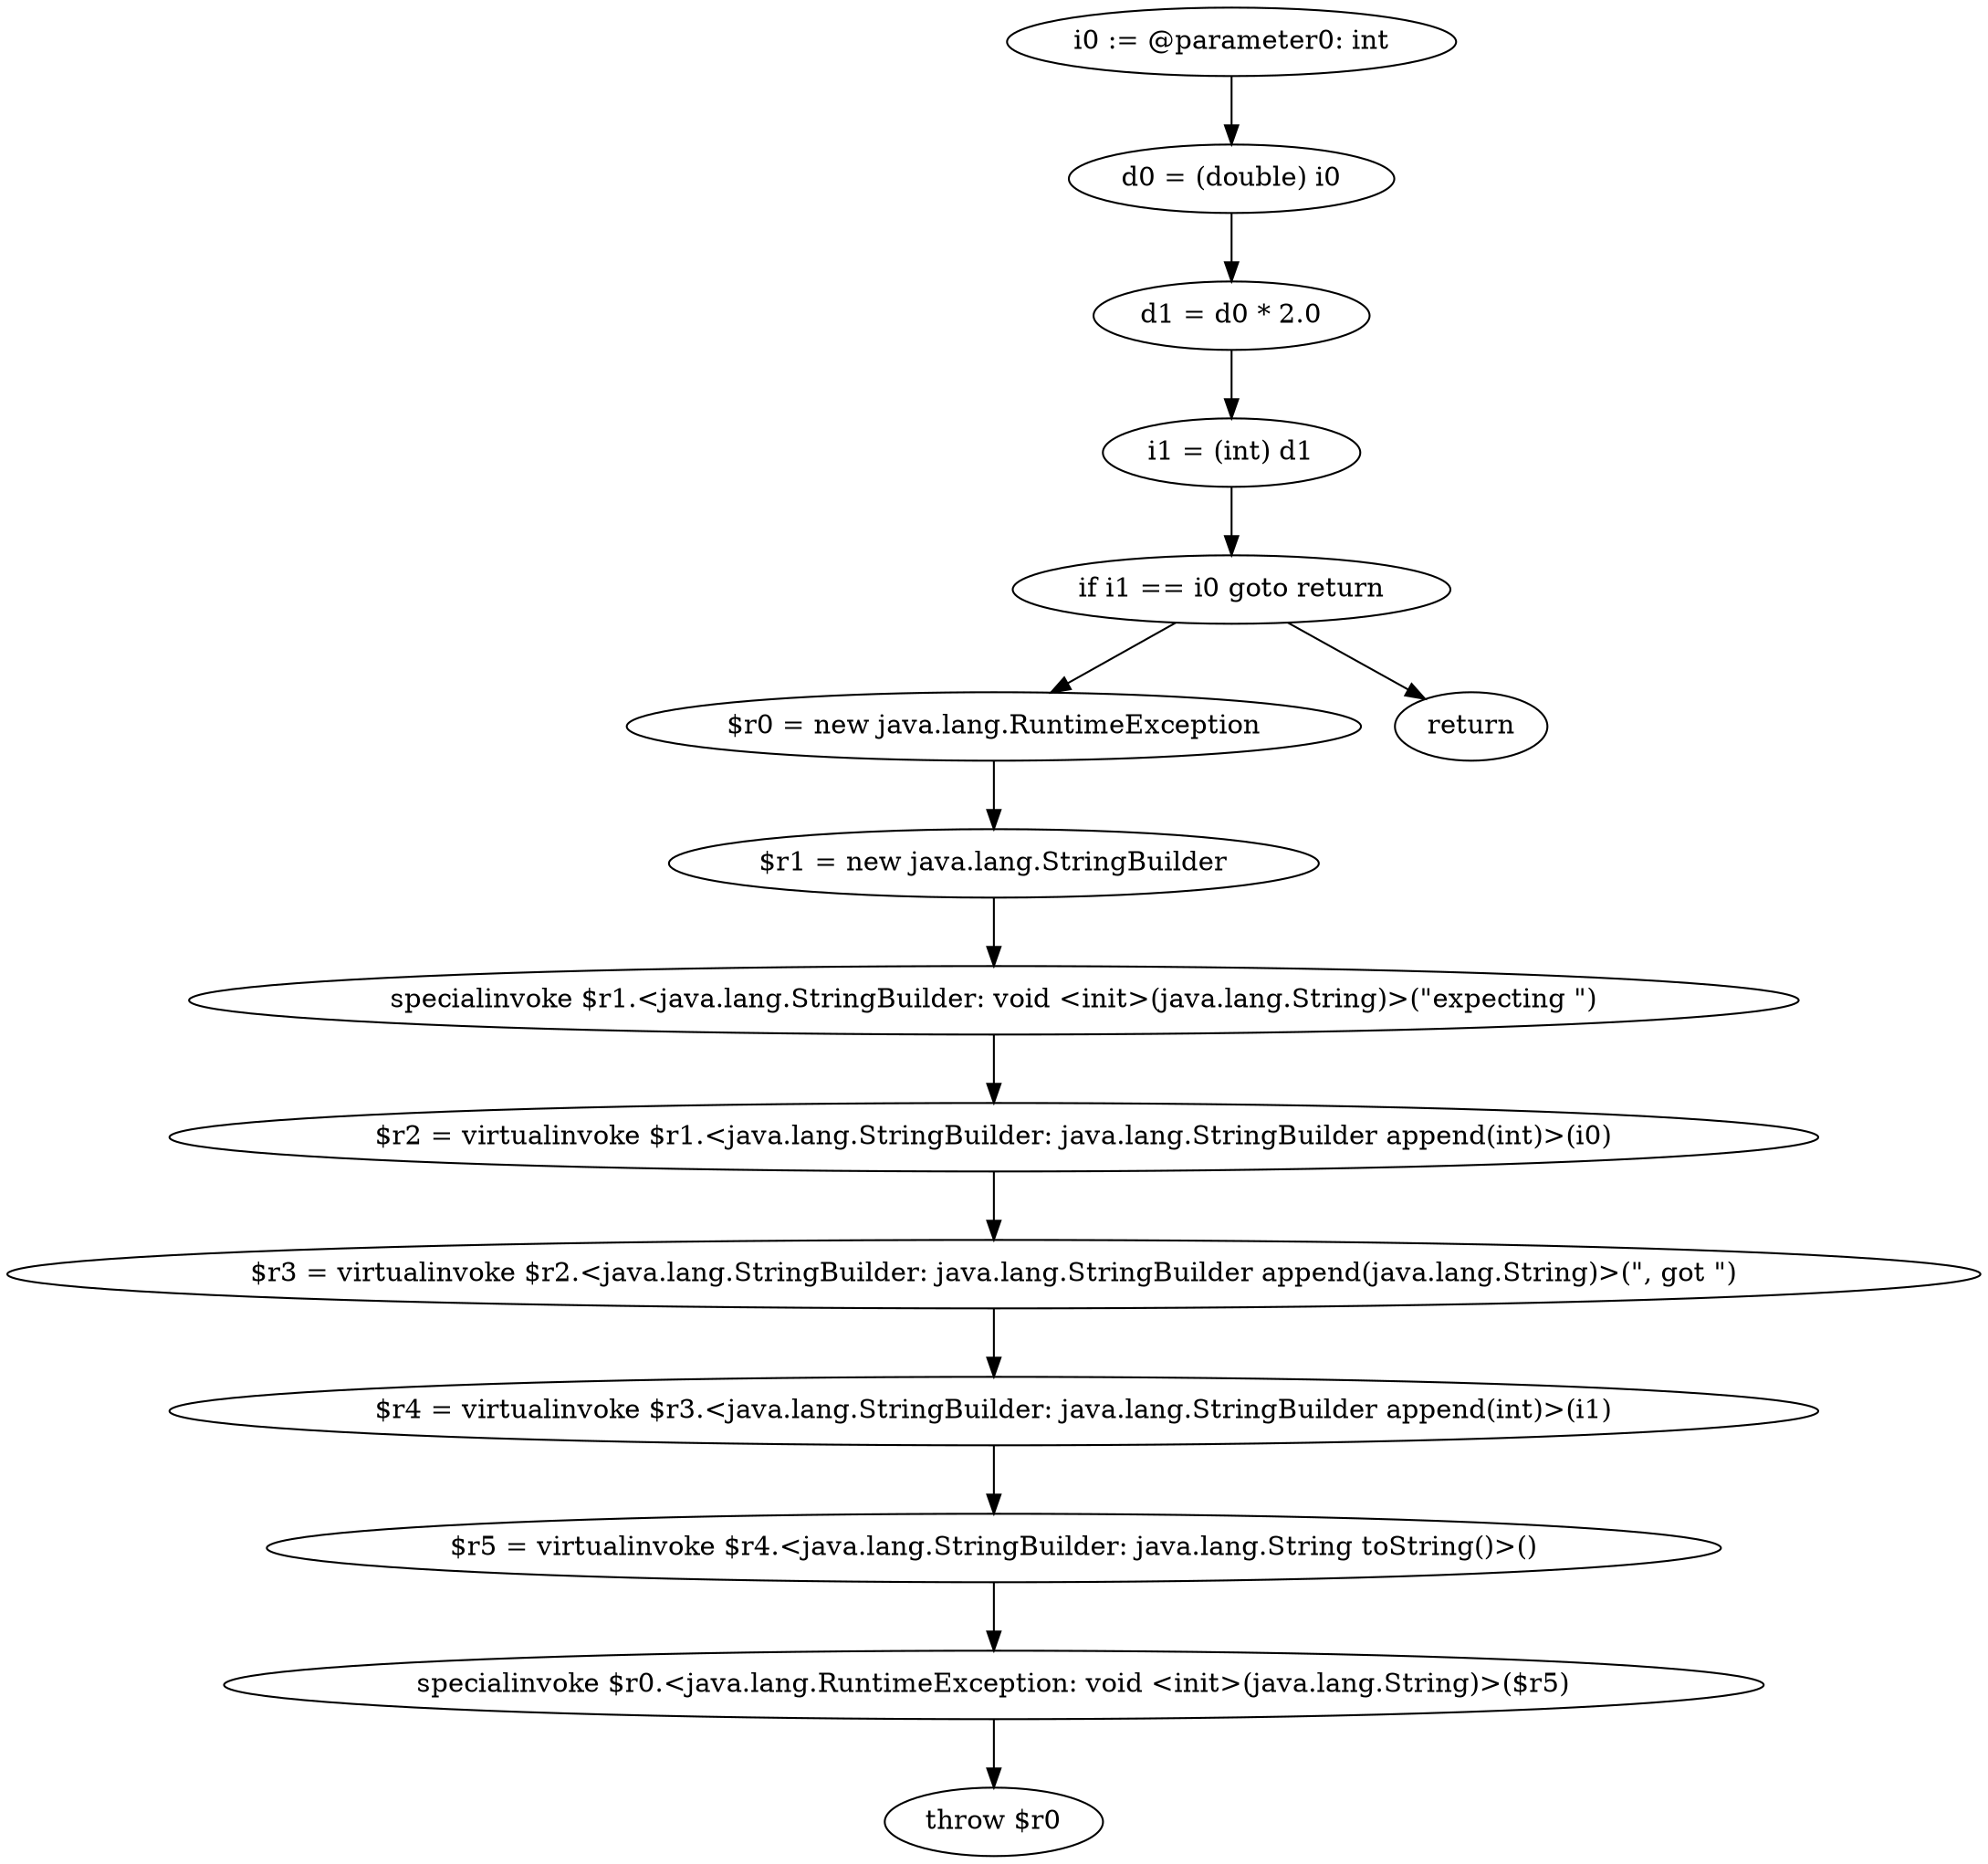 digraph "unitGraph" {
    "i0 := @parameter0: int"
    "d0 = (double) i0"
    "d1 = d0 * 2.0"
    "i1 = (int) d1"
    "if i1 == i0 goto return"
    "$r0 = new java.lang.RuntimeException"
    "$r1 = new java.lang.StringBuilder"
    "specialinvoke $r1.<java.lang.StringBuilder: void <init>(java.lang.String)>(\"expecting \")"
    "$r2 = virtualinvoke $r1.<java.lang.StringBuilder: java.lang.StringBuilder append(int)>(i0)"
    "$r3 = virtualinvoke $r2.<java.lang.StringBuilder: java.lang.StringBuilder append(java.lang.String)>(\", got \")"
    "$r4 = virtualinvoke $r3.<java.lang.StringBuilder: java.lang.StringBuilder append(int)>(i1)"
    "$r5 = virtualinvoke $r4.<java.lang.StringBuilder: java.lang.String toString()>()"
    "specialinvoke $r0.<java.lang.RuntimeException: void <init>(java.lang.String)>($r5)"
    "throw $r0"
    "return"
    "i0 := @parameter0: int"->"d0 = (double) i0";
    "d0 = (double) i0"->"d1 = d0 * 2.0";
    "d1 = d0 * 2.0"->"i1 = (int) d1";
    "i1 = (int) d1"->"if i1 == i0 goto return";
    "if i1 == i0 goto return"->"$r0 = new java.lang.RuntimeException";
    "if i1 == i0 goto return"->"return";
    "$r0 = new java.lang.RuntimeException"->"$r1 = new java.lang.StringBuilder";
    "$r1 = new java.lang.StringBuilder"->"specialinvoke $r1.<java.lang.StringBuilder: void <init>(java.lang.String)>(\"expecting \")";
    "specialinvoke $r1.<java.lang.StringBuilder: void <init>(java.lang.String)>(\"expecting \")"->"$r2 = virtualinvoke $r1.<java.lang.StringBuilder: java.lang.StringBuilder append(int)>(i0)";
    "$r2 = virtualinvoke $r1.<java.lang.StringBuilder: java.lang.StringBuilder append(int)>(i0)"->"$r3 = virtualinvoke $r2.<java.lang.StringBuilder: java.lang.StringBuilder append(java.lang.String)>(\", got \")";
    "$r3 = virtualinvoke $r2.<java.lang.StringBuilder: java.lang.StringBuilder append(java.lang.String)>(\", got \")"->"$r4 = virtualinvoke $r3.<java.lang.StringBuilder: java.lang.StringBuilder append(int)>(i1)";
    "$r4 = virtualinvoke $r3.<java.lang.StringBuilder: java.lang.StringBuilder append(int)>(i1)"->"$r5 = virtualinvoke $r4.<java.lang.StringBuilder: java.lang.String toString()>()";
    "$r5 = virtualinvoke $r4.<java.lang.StringBuilder: java.lang.String toString()>()"->"specialinvoke $r0.<java.lang.RuntimeException: void <init>(java.lang.String)>($r5)";
    "specialinvoke $r0.<java.lang.RuntimeException: void <init>(java.lang.String)>($r5)"->"throw $r0";
}
